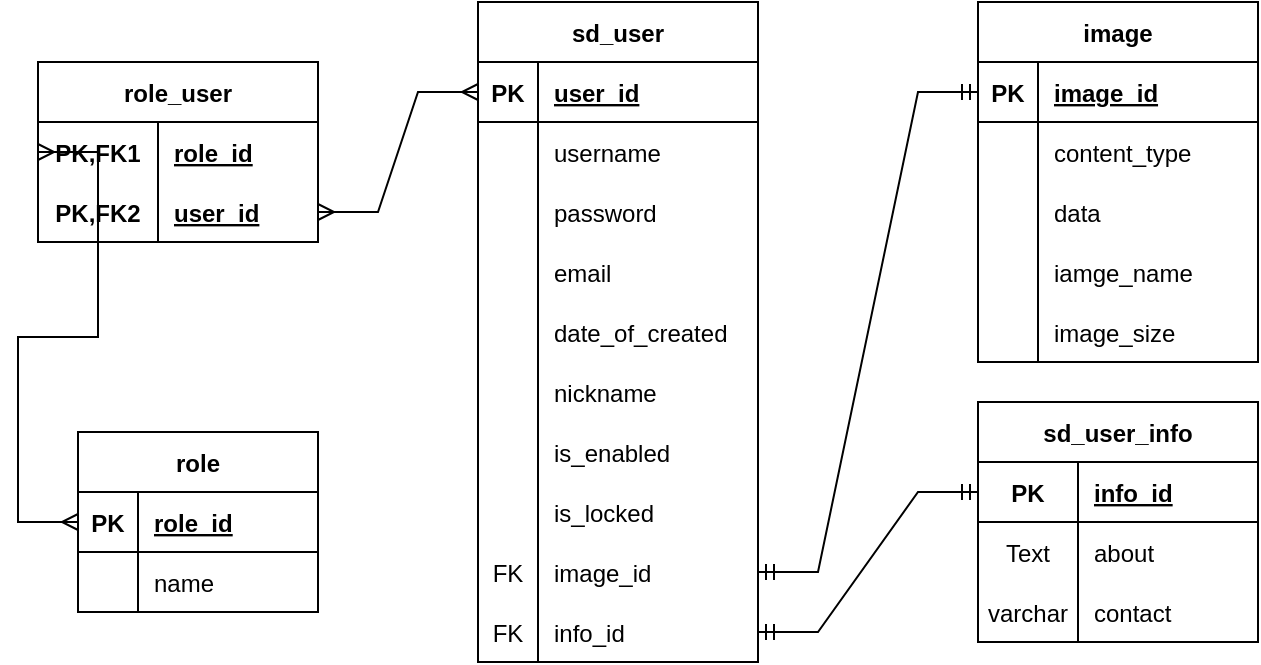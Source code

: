 <mxfile version="20.8.12" type="device"><diagram id="hrrn8Wp-lRcOCqdlefOW" name="Страница 1"><mxGraphModel dx="1126" dy="554" grid="1" gridSize="10" guides="1" tooltips="1" connect="1" arrows="1" fold="1" page="1" pageScale="1" pageWidth="827" pageHeight="1169" math="0" shadow="0"><root><mxCell id="0"/><mxCell id="1" parent="0"/><mxCell id="v9UvoVNsjW-k7Ogho7Xz-2" value="sd_user" style="shape=table;startSize=30;container=1;collapsible=1;childLayout=tableLayout;fixedRows=1;rowLines=0;fontStyle=1;align=center;resizeLast=1;" parent="1" vertex="1"><mxGeometry x="330" y="30" width="140" height="330" as="geometry"><mxRectangle x="190" y="170" width="70" height="30" as="alternateBounds"/></mxGeometry></mxCell><mxCell id="v9UvoVNsjW-k7Ogho7Xz-3" value="" style="shape=tableRow;horizontal=0;startSize=0;swimlaneHead=0;swimlaneBody=0;fillColor=none;collapsible=0;dropTarget=0;points=[[0,0.5],[1,0.5]];portConstraint=eastwest;top=0;left=0;right=0;bottom=1;" parent="v9UvoVNsjW-k7Ogho7Xz-2" vertex="1"><mxGeometry y="30" width="140" height="30" as="geometry"/></mxCell><mxCell id="v9UvoVNsjW-k7Ogho7Xz-4" value="PK" style="shape=partialRectangle;connectable=0;fillColor=none;top=0;left=0;bottom=0;right=0;fontStyle=1;overflow=hidden;" parent="v9UvoVNsjW-k7Ogho7Xz-3" vertex="1"><mxGeometry width="30" height="30" as="geometry"><mxRectangle width="30" height="30" as="alternateBounds"/></mxGeometry></mxCell><mxCell id="v9UvoVNsjW-k7Ogho7Xz-5" value="user_id" style="shape=partialRectangle;connectable=0;fillColor=none;top=0;left=0;bottom=0;right=0;align=left;spacingLeft=6;fontStyle=5;overflow=hidden;" parent="v9UvoVNsjW-k7Ogho7Xz-3" vertex="1"><mxGeometry x="30" width="110" height="30" as="geometry"><mxRectangle width="110" height="30" as="alternateBounds"/></mxGeometry></mxCell><mxCell id="v9UvoVNsjW-k7Ogho7Xz-6" value="" style="shape=tableRow;horizontal=0;startSize=0;swimlaneHead=0;swimlaneBody=0;fillColor=none;collapsible=0;dropTarget=0;points=[[0,0.5],[1,0.5]];portConstraint=eastwest;top=0;left=0;right=0;bottom=0;" parent="v9UvoVNsjW-k7Ogho7Xz-2" vertex="1"><mxGeometry y="60" width="140" height="30" as="geometry"/></mxCell><mxCell id="v9UvoVNsjW-k7Ogho7Xz-7" value="" style="shape=partialRectangle;connectable=0;fillColor=none;top=0;left=0;bottom=0;right=0;editable=1;overflow=hidden;" parent="v9UvoVNsjW-k7Ogho7Xz-6" vertex="1"><mxGeometry width="30" height="30" as="geometry"><mxRectangle width="30" height="30" as="alternateBounds"/></mxGeometry></mxCell><mxCell id="v9UvoVNsjW-k7Ogho7Xz-8" value="username" style="shape=partialRectangle;connectable=0;fillColor=none;top=0;left=0;bottom=0;right=0;align=left;spacingLeft=6;overflow=hidden;" parent="v9UvoVNsjW-k7Ogho7Xz-6" vertex="1"><mxGeometry x="30" width="110" height="30" as="geometry"><mxRectangle width="110" height="30" as="alternateBounds"/></mxGeometry></mxCell><mxCell id="v9UvoVNsjW-k7Ogho7Xz-9" value="" style="shape=tableRow;horizontal=0;startSize=0;swimlaneHead=0;swimlaneBody=0;fillColor=none;collapsible=0;dropTarget=0;points=[[0,0.5],[1,0.5]];portConstraint=eastwest;top=0;left=0;right=0;bottom=0;" parent="v9UvoVNsjW-k7Ogho7Xz-2" vertex="1"><mxGeometry y="90" width="140" height="30" as="geometry"/></mxCell><mxCell id="v9UvoVNsjW-k7Ogho7Xz-10" value="" style="shape=partialRectangle;connectable=0;fillColor=none;top=0;left=0;bottom=0;right=0;editable=1;overflow=hidden;" parent="v9UvoVNsjW-k7Ogho7Xz-9" vertex="1"><mxGeometry width="30" height="30" as="geometry"><mxRectangle width="30" height="30" as="alternateBounds"/></mxGeometry></mxCell><mxCell id="v9UvoVNsjW-k7Ogho7Xz-11" value="password" style="shape=partialRectangle;connectable=0;fillColor=none;top=0;left=0;bottom=0;right=0;align=left;spacingLeft=6;overflow=hidden;" parent="v9UvoVNsjW-k7Ogho7Xz-9" vertex="1"><mxGeometry x="30" width="110" height="30" as="geometry"><mxRectangle width="110" height="30" as="alternateBounds"/></mxGeometry></mxCell><mxCell id="v9UvoVNsjW-k7Ogho7Xz-12" value="" style="shape=tableRow;horizontal=0;startSize=0;swimlaneHead=0;swimlaneBody=0;fillColor=none;collapsible=0;dropTarget=0;points=[[0,0.5],[1,0.5]];portConstraint=eastwest;top=0;left=0;right=0;bottom=0;" parent="v9UvoVNsjW-k7Ogho7Xz-2" vertex="1"><mxGeometry y="120" width="140" height="30" as="geometry"/></mxCell><mxCell id="v9UvoVNsjW-k7Ogho7Xz-13" value="" style="shape=partialRectangle;connectable=0;fillColor=none;top=0;left=0;bottom=0;right=0;editable=1;overflow=hidden;" parent="v9UvoVNsjW-k7Ogho7Xz-12" vertex="1"><mxGeometry width="30" height="30" as="geometry"><mxRectangle width="30" height="30" as="alternateBounds"/></mxGeometry></mxCell><mxCell id="v9UvoVNsjW-k7Ogho7Xz-14" value="email" style="shape=partialRectangle;connectable=0;fillColor=none;top=0;left=0;bottom=0;right=0;align=left;spacingLeft=6;overflow=hidden;" parent="v9UvoVNsjW-k7Ogho7Xz-12" vertex="1"><mxGeometry x="30" width="110" height="30" as="geometry"><mxRectangle width="110" height="30" as="alternateBounds"/></mxGeometry></mxCell><mxCell id="v9UvoVNsjW-k7Ogho7Xz-15" value="" style="shape=tableRow;horizontal=0;startSize=0;swimlaneHead=0;swimlaneBody=0;fillColor=none;collapsible=0;dropTarget=0;points=[[0,0.5],[1,0.5]];portConstraint=eastwest;top=0;left=0;right=0;bottom=0;" parent="v9UvoVNsjW-k7Ogho7Xz-2" vertex="1"><mxGeometry y="150" width="140" height="30" as="geometry"/></mxCell><mxCell id="v9UvoVNsjW-k7Ogho7Xz-16" value="" style="shape=partialRectangle;connectable=0;fillColor=none;top=0;left=0;bottom=0;right=0;editable=1;overflow=hidden;" parent="v9UvoVNsjW-k7Ogho7Xz-15" vertex="1"><mxGeometry width="30" height="30" as="geometry"><mxRectangle width="30" height="30" as="alternateBounds"/></mxGeometry></mxCell><mxCell id="v9UvoVNsjW-k7Ogho7Xz-17" value="date_of_created" style="shape=partialRectangle;connectable=0;fillColor=none;top=0;left=0;bottom=0;right=0;align=left;spacingLeft=6;overflow=hidden;" parent="v9UvoVNsjW-k7Ogho7Xz-15" vertex="1"><mxGeometry x="30" width="110" height="30" as="geometry"><mxRectangle width="110" height="30" as="alternateBounds"/></mxGeometry></mxCell><mxCell id="v9UvoVNsjW-k7Ogho7Xz-18" value="" style="shape=tableRow;horizontal=0;startSize=0;swimlaneHead=0;swimlaneBody=0;fillColor=none;collapsible=0;dropTarget=0;points=[[0,0.5],[1,0.5]];portConstraint=eastwest;top=0;left=0;right=0;bottom=0;" parent="v9UvoVNsjW-k7Ogho7Xz-2" vertex="1"><mxGeometry y="180" width="140" height="30" as="geometry"/></mxCell><mxCell id="v9UvoVNsjW-k7Ogho7Xz-19" value="" style="shape=partialRectangle;connectable=0;fillColor=none;top=0;left=0;bottom=0;right=0;editable=1;overflow=hidden;" parent="v9UvoVNsjW-k7Ogho7Xz-18" vertex="1"><mxGeometry width="30" height="30" as="geometry"><mxRectangle width="30" height="30" as="alternateBounds"/></mxGeometry></mxCell><mxCell id="v9UvoVNsjW-k7Ogho7Xz-20" value="nickname" style="shape=partialRectangle;connectable=0;fillColor=none;top=0;left=0;bottom=0;right=0;align=left;spacingLeft=6;overflow=hidden;" parent="v9UvoVNsjW-k7Ogho7Xz-18" vertex="1"><mxGeometry x="30" width="110" height="30" as="geometry"><mxRectangle width="110" height="30" as="alternateBounds"/></mxGeometry></mxCell><mxCell id="DMb03a3TyfB8nvKTwl2q-1" value="" style="shape=tableRow;horizontal=0;startSize=0;swimlaneHead=0;swimlaneBody=0;fillColor=none;collapsible=0;dropTarget=0;points=[[0,0.5],[1,0.5]];portConstraint=eastwest;top=0;left=0;right=0;bottom=0;" vertex="1" parent="v9UvoVNsjW-k7Ogho7Xz-2"><mxGeometry y="210" width="140" height="30" as="geometry"/></mxCell><mxCell id="DMb03a3TyfB8nvKTwl2q-2" value="" style="shape=partialRectangle;connectable=0;fillColor=none;top=0;left=0;bottom=0;right=0;editable=1;overflow=hidden;" vertex="1" parent="DMb03a3TyfB8nvKTwl2q-1"><mxGeometry width="30" height="30" as="geometry"><mxRectangle width="30" height="30" as="alternateBounds"/></mxGeometry></mxCell><mxCell id="DMb03a3TyfB8nvKTwl2q-3" value="is_enabled" style="shape=partialRectangle;connectable=0;fillColor=none;top=0;left=0;bottom=0;right=0;align=left;spacingLeft=6;overflow=hidden;" vertex="1" parent="DMb03a3TyfB8nvKTwl2q-1"><mxGeometry x="30" width="110" height="30" as="geometry"><mxRectangle width="110" height="30" as="alternateBounds"/></mxGeometry></mxCell><mxCell id="DMb03a3TyfB8nvKTwl2q-4" value="" style="shape=tableRow;horizontal=0;startSize=0;swimlaneHead=0;swimlaneBody=0;fillColor=none;collapsible=0;dropTarget=0;points=[[0,0.5],[1,0.5]];portConstraint=eastwest;top=0;left=0;right=0;bottom=0;" vertex="1" parent="v9UvoVNsjW-k7Ogho7Xz-2"><mxGeometry y="240" width="140" height="30" as="geometry"/></mxCell><mxCell id="DMb03a3TyfB8nvKTwl2q-5" value="" style="shape=partialRectangle;connectable=0;fillColor=none;top=0;left=0;bottom=0;right=0;editable=1;overflow=hidden;" vertex="1" parent="DMb03a3TyfB8nvKTwl2q-4"><mxGeometry width="30" height="30" as="geometry"><mxRectangle width="30" height="30" as="alternateBounds"/></mxGeometry></mxCell><mxCell id="DMb03a3TyfB8nvKTwl2q-6" value="is_locked" style="shape=partialRectangle;connectable=0;fillColor=none;top=0;left=0;bottom=0;right=0;align=left;spacingLeft=6;overflow=hidden;" vertex="1" parent="DMb03a3TyfB8nvKTwl2q-4"><mxGeometry x="30" width="110" height="30" as="geometry"><mxRectangle width="110" height="30" as="alternateBounds"/></mxGeometry></mxCell><mxCell id="v9UvoVNsjW-k7Ogho7Xz-21" value="" style="shape=tableRow;horizontal=0;startSize=0;swimlaneHead=0;swimlaneBody=0;fillColor=none;collapsible=0;dropTarget=0;points=[[0,0.5],[1,0.5]];portConstraint=eastwest;top=0;left=0;right=0;bottom=0;" parent="v9UvoVNsjW-k7Ogho7Xz-2" vertex="1"><mxGeometry y="270" width="140" height="30" as="geometry"/></mxCell><mxCell id="v9UvoVNsjW-k7Ogho7Xz-22" value="FK" style="shape=partialRectangle;connectable=0;fillColor=none;top=0;left=0;bottom=0;right=0;editable=1;overflow=hidden;" parent="v9UvoVNsjW-k7Ogho7Xz-21" vertex="1"><mxGeometry width="30" height="30" as="geometry"><mxRectangle width="30" height="30" as="alternateBounds"/></mxGeometry></mxCell><mxCell id="v9UvoVNsjW-k7Ogho7Xz-23" value="image_id" style="shape=partialRectangle;connectable=0;fillColor=none;top=0;left=0;bottom=0;right=0;align=left;spacingLeft=6;overflow=hidden;" parent="v9UvoVNsjW-k7Ogho7Xz-21" vertex="1"><mxGeometry x="30" width="110" height="30" as="geometry"><mxRectangle width="110" height="30" as="alternateBounds"/></mxGeometry></mxCell><mxCell id="v9UvoVNsjW-k7Ogho7Xz-24" value="" style="shape=tableRow;horizontal=0;startSize=0;swimlaneHead=0;swimlaneBody=0;fillColor=none;collapsible=0;dropTarget=0;points=[[0,0.5],[1,0.5]];portConstraint=eastwest;top=0;left=0;right=0;bottom=0;" parent="v9UvoVNsjW-k7Ogho7Xz-2" vertex="1"><mxGeometry y="300" width="140" height="30" as="geometry"/></mxCell><mxCell id="v9UvoVNsjW-k7Ogho7Xz-25" value="FK" style="shape=partialRectangle;connectable=0;fillColor=none;top=0;left=0;bottom=0;right=0;editable=1;overflow=hidden;" parent="v9UvoVNsjW-k7Ogho7Xz-24" vertex="1"><mxGeometry width="30" height="30" as="geometry"><mxRectangle width="30" height="30" as="alternateBounds"/></mxGeometry></mxCell><mxCell id="v9UvoVNsjW-k7Ogho7Xz-26" value="info_id" style="shape=partialRectangle;connectable=0;fillColor=none;top=0;left=0;bottom=0;right=0;align=left;spacingLeft=6;overflow=hidden;" parent="v9UvoVNsjW-k7Ogho7Xz-24" vertex="1"><mxGeometry x="30" width="110" height="30" as="geometry"><mxRectangle width="110" height="30" as="alternateBounds"/></mxGeometry></mxCell><mxCell id="v9UvoVNsjW-k7Ogho7Xz-27" value="image" style="shape=table;startSize=30;container=1;collapsible=1;childLayout=tableLayout;fixedRows=1;rowLines=0;fontStyle=1;align=center;resizeLast=1;" parent="1" vertex="1"><mxGeometry x="580" y="30" width="140" height="180" as="geometry"/></mxCell><mxCell id="v9UvoVNsjW-k7Ogho7Xz-28" value="" style="shape=tableRow;horizontal=0;startSize=0;swimlaneHead=0;swimlaneBody=0;fillColor=none;collapsible=0;dropTarget=0;points=[[0,0.5],[1,0.5]];portConstraint=eastwest;top=0;left=0;right=0;bottom=1;" parent="v9UvoVNsjW-k7Ogho7Xz-27" vertex="1"><mxGeometry y="30" width="140" height="30" as="geometry"/></mxCell><mxCell id="v9UvoVNsjW-k7Ogho7Xz-29" value="PK" style="shape=partialRectangle;connectable=0;fillColor=none;top=0;left=0;bottom=0;right=0;fontStyle=1;overflow=hidden;" parent="v9UvoVNsjW-k7Ogho7Xz-28" vertex="1"><mxGeometry width="30" height="30" as="geometry"><mxRectangle width="30" height="30" as="alternateBounds"/></mxGeometry></mxCell><mxCell id="v9UvoVNsjW-k7Ogho7Xz-30" value="image_id" style="shape=partialRectangle;connectable=0;fillColor=none;top=0;left=0;bottom=0;right=0;align=left;spacingLeft=6;fontStyle=5;overflow=hidden;" parent="v9UvoVNsjW-k7Ogho7Xz-28" vertex="1"><mxGeometry x="30" width="110" height="30" as="geometry"><mxRectangle width="110" height="30" as="alternateBounds"/></mxGeometry></mxCell><mxCell id="v9UvoVNsjW-k7Ogho7Xz-31" value="" style="shape=tableRow;horizontal=0;startSize=0;swimlaneHead=0;swimlaneBody=0;fillColor=none;collapsible=0;dropTarget=0;points=[[0,0.5],[1,0.5]];portConstraint=eastwest;top=0;left=0;right=0;bottom=0;" parent="v9UvoVNsjW-k7Ogho7Xz-27" vertex="1"><mxGeometry y="60" width="140" height="30" as="geometry"/></mxCell><mxCell id="v9UvoVNsjW-k7Ogho7Xz-32" value="" style="shape=partialRectangle;connectable=0;fillColor=none;top=0;left=0;bottom=0;right=0;editable=1;overflow=hidden;" parent="v9UvoVNsjW-k7Ogho7Xz-31" vertex="1"><mxGeometry width="30" height="30" as="geometry"><mxRectangle width="30" height="30" as="alternateBounds"/></mxGeometry></mxCell><mxCell id="v9UvoVNsjW-k7Ogho7Xz-33" value="content_type" style="shape=partialRectangle;connectable=0;fillColor=none;top=0;left=0;bottom=0;right=0;align=left;spacingLeft=6;overflow=hidden;" parent="v9UvoVNsjW-k7Ogho7Xz-31" vertex="1"><mxGeometry x="30" width="110" height="30" as="geometry"><mxRectangle width="110" height="30" as="alternateBounds"/></mxGeometry></mxCell><mxCell id="v9UvoVNsjW-k7Ogho7Xz-34" value="" style="shape=tableRow;horizontal=0;startSize=0;swimlaneHead=0;swimlaneBody=0;fillColor=none;collapsible=0;dropTarget=0;points=[[0,0.5],[1,0.5]];portConstraint=eastwest;top=0;left=0;right=0;bottom=0;" parent="v9UvoVNsjW-k7Ogho7Xz-27" vertex="1"><mxGeometry y="90" width="140" height="30" as="geometry"/></mxCell><mxCell id="v9UvoVNsjW-k7Ogho7Xz-35" value="" style="shape=partialRectangle;connectable=0;fillColor=none;top=0;left=0;bottom=0;right=0;editable=1;overflow=hidden;" parent="v9UvoVNsjW-k7Ogho7Xz-34" vertex="1"><mxGeometry width="30" height="30" as="geometry"><mxRectangle width="30" height="30" as="alternateBounds"/></mxGeometry></mxCell><mxCell id="v9UvoVNsjW-k7Ogho7Xz-36" value="data" style="shape=partialRectangle;connectable=0;fillColor=none;top=0;left=0;bottom=0;right=0;align=left;spacingLeft=6;overflow=hidden;" parent="v9UvoVNsjW-k7Ogho7Xz-34" vertex="1"><mxGeometry x="30" width="110" height="30" as="geometry"><mxRectangle width="110" height="30" as="alternateBounds"/></mxGeometry></mxCell><mxCell id="v9UvoVNsjW-k7Ogho7Xz-37" value="" style="shape=tableRow;horizontal=0;startSize=0;swimlaneHead=0;swimlaneBody=0;fillColor=none;collapsible=0;dropTarget=0;points=[[0,0.5],[1,0.5]];portConstraint=eastwest;top=0;left=0;right=0;bottom=0;" parent="v9UvoVNsjW-k7Ogho7Xz-27" vertex="1"><mxGeometry y="120" width="140" height="30" as="geometry"/></mxCell><mxCell id="v9UvoVNsjW-k7Ogho7Xz-38" value="" style="shape=partialRectangle;connectable=0;fillColor=none;top=0;left=0;bottom=0;right=0;editable=1;overflow=hidden;" parent="v9UvoVNsjW-k7Ogho7Xz-37" vertex="1"><mxGeometry width="30" height="30" as="geometry"><mxRectangle width="30" height="30" as="alternateBounds"/></mxGeometry></mxCell><mxCell id="v9UvoVNsjW-k7Ogho7Xz-39" value="iamge_name" style="shape=partialRectangle;connectable=0;fillColor=none;top=0;left=0;bottom=0;right=0;align=left;spacingLeft=6;overflow=hidden;" parent="v9UvoVNsjW-k7Ogho7Xz-37" vertex="1"><mxGeometry x="30" width="110" height="30" as="geometry"><mxRectangle width="110" height="30" as="alternateBounds"/></mxGeometry></mxCell><mxCell id="v9UvoVNsjW-k7Ogho7Xz-40" value="" style="shape=tableRow;horizontal=0;startSize=0;swimlaneHead=0;swimlaneBody=0;fillColor=none;collapsible=0;dropTarget=0;points=[[0,0.5],[1,0.5]];portConstraint=eastwest;top=0;left=0;right=0;bottom=0;" parent="v9UvoVNsjW-k7Ogho7Xz-27" vertex="1"><mxGeometry y="150" width="140" height="30" as="geometry"/></mxCell><mxCell id="v9UvoVNsjW-k7Ogho7Xz-41" value="" style="shape=partialRectangle;connectable=0;fillColor=none;top=0;left=0;bottom=0;right=0;editable=1;overflow=hidden;" parent="v9UvoVNsjW-k7Ogho7Xz-40" vertex="1"><mxGeometry width="30" height="30" as="geometry"><mxRectangle width="30" height="30" as="alternateBounds"/></mxGeometry></mxCell><mxCell id="v9UvoVNsjW-k7Ogho7Xz-42" value="image_size" style="shape=partialRectangle;connectable=0;fillColor=none;top=0;left=0;bottom=0;right=0;align=left;spacingLeft=6;overflow=hidden;" parent="v9UvoVNsjW-k7Ogho7Xz-40" vertex="1"><mxGeometry x="30" width="110" height="30" as="geometry"><mxRectangle width="110" height="30" as="alternateBounds"/></mxGeometry></mxCell><mxCell id="v9UvoVNsjW-k7Ogho7Xz-43" value="" style="edgeStyle=entityRelationEdgeStyle;fontSize=12;html=1;endArrow=ERmandOne;startArrow=ERmandOne;rounded=0;exitX=1;exitY=0.5;exitDx=0;exitDy=0;entryX=0;entryY=0.5;entryDx=0;entryDy=0;" parent="1" source="v9UvoVNsjW-k7Ogho7Xz-21" target="v9UvoVNsjW-k7Ogho7Xz-28" edge="1"><mxGeometry x="0.509" y="136" width="100" height="100" relative="1" as="geometry"><mxPoint x="420" y="380" as="sourcePoint"/><mxPoint x="520" y="280" as="targetPoint"/><mxPoint as="offset"/></mxGeometry></mxCell><mxCell id="v9UvoVNsjW-k7Ogho7Xz-44" value="sd_user_info" style="shape=table;startSize=30;container=1;collapsible=1;childLayout=tableLayout;fixedRows=1;rowLines=0;fontStyle=1;align=center;resizeLast=1;" parent="1" vertex="1"><mxGeometry x="580" y="230" width="140" height="120" as="geometry"/></mxCell><mxCell id="v9UvoVNsjW-k7Ogho7Xz-45" value="" style="shape=tableRow;horizontal=0;startSize=0;swimlaneHead=0;swimlaneBody=0;fillColor=none;collapsible=0;dropTarget=0;points=[[0,0.5],[1,0.5]];portConstraint=eastwest;top=0;left=0;right=0;bottom=1;" parent="v9UvoVNsjW-k7Ogho7Xz-44" vertex="1"><mxGeometry y="30" width="140" height="30" as="geometry"/></mxCell><mxCell id="v9UvoVNsjW-k7Ogho7Xz-46" value="PK" style="shape=partialRectangle;connectable=0;fillColor=none;top=0;left=0;bottom=0;right=0;fontStyle=1;overflow=hidden;" parent="v9UvoVNsjW-k7Ogho7Xz-45" vertex="1"><mxGeometry width="50" height="30" as="geometry"><mxRectangle width="50" height="30" as="alternateBounds"/></mxGeometry></mxCell><mxCell id="v9UvoVNsjW-k7Ogho7Xz-47" value="info_id" style="shape=partialRectangle;connectable=0;fillColor=none;top=0;left=0;bottom=0;right=0;align=left;spacingLeft=6;fontStyle=5;overflow=hidden;" parent="v9UvoVNsjW-k7Ogho7Xz-45" vertex="1"><mxGeometry x="50" width="90" height="30" as="geometry"><mxRectangle width="90" height="30" as="alternateBounds"/></mxGeometry></mxCell><mxCell id="v9UvoVNsjW-k7Ogho7Xz-48" value="" style="shape=tableRow;horizontal=0;startSize=0;swimlaneHead=0;swimlaneBody=0;fillColor=none;collapsible=0;dropTarget=0;points=[[0,0.5],[1,0.5]];portConstraint=eastwest;top=0;left=0;right=0;bottom=0;" parent="v9UvoVNsjW-k7Ogho7Xz-44" vertex="1"><mxGeometry y="60" width="140" height="30" as="geometry"/></mxCell><mxCell id="v9UvoVNsjW-k7Ogho7Xz-49" value="Text" style="shape=partialRectangle;connectable=0;fillColor=none;top=0;left=0;bottom=0;right=0;editable=1;overflow=hidden;" parent="v9UvoVNsjW-k7Ogho7Xz-48" vertex="1"><mxGeometry width="50" height="30" as="geometry"><mxRectangle width="50" height="30" as="alternateBounds"/></mxGeometry></mxCell><mxCell id="v9UvoVNsjW-k7Ogho7Xz-50" value="about" style="shape=partialRectangle;connectable=0;fillColor=none;top=0;left=0;bottom=0;right=0;align=left;spacingLeft=6;overflow=hidden;" parent="v9UvoVNsjW-k7Ogho7Xz-48" vertex="1"><mxGeometry x="50" width="90" height="30" as="geometry"><mxRectangle width="90" height="30" as="alternateBounds"/></mxGeometry></mxCell><mxCell id="v9UvoVNsjW-k7Ogho7Xz-51" value="" style="shape=tableRow;horizontal=0;startSize=0;swimlaneHead=0;swimlaneBody=0;fillColor=none;collapsible=0;dropTarget=0;points=[[0,0.5],[1,0.5]];portConstraint=eastwest;top=0;left=0;right=0;bottom=0;" parent="v9UvoVNsjW-k7Ogho7Xz-44" vertex="1"><mxGeometry y="90" width="140" height="30" as="geometry"/></mxCell><mxCell id="v9UvoVNsjW-k7Ogho7Xz-52" value="varchar" style="shape=partialRectangle;connectable=0;fillColor=none;top=0;left=0;bottom=0;right=0;editable=1;overflow=hidden;" parent="v9UvoVNsjW-k7Ogho7Xz-51" vertex="1"><mxGeometry width="50" height="30" as="geometry"><mxRectangle width="50" height="30" as="alternateBounds"/></mxGeometry></mxCell><mxCell id="v9UvoVNsjW-k7Ogho7Xz-53" value="contact" style="shape=partialRectangle;connectable=0;fillColor=none;top=0;left=0;bottom=0;right=0;align=left;spacingLeft=6;overflow=hidden;" parent="v9UvoVNsjW-k7Ogho7Xz-51" vertex="1"><mxGeometry x="50" width="90" height="30" as="geometry"><mxRectangle width="90" height="30" as="alternateBounds"/></mxGeometry></mxCell><mxCell id="v9UvoVNsjW-k7Ogho7Xz-57" value="" style="edgeStyle=entityRelationEdgeStyle;fontSize=12;html=1;endArrow=ERmandOne;startArrow=ERmandOne;rounded=0;entryX=0;entryY=0.5;entryDx=0;entryDy=0;exitX=1;exitY=0.5;exitDx=0;exitDy=0;" parent="1" source="v9UvoVNsjW-k7Ogho7Xz-24" target="v9UvoVNsjW-k7Ogho7Xz-45" edge="1"><mxGeometry width="100" height="100" relative="1" as="geometry"><mxPoint x="420" y="380" as="sourcePoint"/><mxPoint x="520" y="280" as="targetPoint"/></mxGeometry></mxCell><mxCell id="v9UvoVNsjW-k7Ogho7Xz-58" value="role" style="shape=table;startSize=30;container=1;collapsible=1;childLayout=tableLayout;fixedRows=1;rowLines=0;fontStyle=1;align=center;resizeLast=1;" parent="1" vertex="1"><mxGeometry x="130" y="245" width="120" height="90" as="geometry"/></mxCell><mxCell id="v9UvoVNsjW-k7Ogho7Xz-59" value="" style="shape=tableRow;horizontal=0;startSize=0;swimlaneHead=0;swimlaneBody=0;fillColor=none;collapsible=0;dropTarget=0;points=[[0,0.5],[1,0.5]];portConstraint=eastwest;top=0;left=0;right=0;bottom=1;" parent="v9UvoVNsjW-k7Ogho7Xz-58" vertex="1"><mxGeometry y="30" width="120" height="30" as="geometry"/></mxCell><mxCell id="v9UvoVNsjW-k7Ogho7Xz-60" value="PK" style="shape=partialRectangle;connectable=0;fillColor=none;top=0;left=0;bottom=0;right=0;fontStyle=1;overflow=hidden;" parent="v9UvoVNsjW-k7Ogho7Xz-59" vertex="1"><mxGeometry width="30" height="30" as="geometry"><mxRectangle width="30" height="30" as="alternateBounds"/></mxGeometry></mxCell><mxCell id="v9UvoVNsjW-k7Ogho7Xz-61" value="role_id" style="shape=partialRectangle;connectable=0;fillColor=none;top=0;left=0;bottom=0;right=0;align=left;spacingLeft=6;fontStyle=5;overflow=hidden;" parent="v9UvoVNsjW-k7Ogho7Xz-59" vertex="1"><mxGeometry x="30" width="90" height="30" as="geometry"><mxRectangle width="90" height="30" as="alternateBounds"/></mxGeometry></mxCell><mxCell id="v9UvoVNsjW-k7Ogho7Xz-62" value="" style="shape=tableRow;horizontal=0;startSize=0;swimlaneHead=0;swimlaneBody=0;fillColor=none;collapsible=0;dropTarget=0;points=[[0,0.5],[1,0.5]];portConstraint=eastwest;top=0;left=0;right=0;bottom=0;" parent="v9UvoVNsjW-k7Ogho7Xz-58" vertex="1"><mxGeometry y="60" width="120" height="30" as="geometry"/></mxCell><mxCell id="v9UvoVNsjW-k7Ogho7Xz-63" value="" style="shape=partialRectangle;connectable=0;fillColor=none;top=0;left=0;bottom=0;right=0;editable=1;overflow=hidden;" parent="v9UvoVNsjW-k7Ogho7Xz-62" vertex="1"><mxGeometry width="30" height="30" as="geometry"><mxRectangle width="30" height="30" as="alternateBounds"/></mxGeometry></mxCell><mxCell id="v9UvoVNsjW-k7Ogho7Xz-64" value="name" style="shape=partialRectangle;connectable=0;fillColor=none;top=0;left=0;bottom=0;right=0;align=left;spacingLeft=6;overflow=hidden;" parent="v9UvoVNsjW-k7Ogho7Xz-62" vertex="1"><mxGeometry x="30" width="90" height="30" as="geometry"><mxRectangle width="90" height="30" as="alternateBounds"/></mxGeometry></mxCell><mxCell id="v9UvoVNsjW-k7Ogho7Xz-71" value="role_user" style="shape=table;startSize=30;container=1;collapsible=1;childLayout=tableLayout;fixedRows=1;rowLines=0;fontStyle=1;align=center;resizeLast=1;" parent="1" vertex="1"><mxGeometry x="110" y="60" width="140" height="90" as="geometry"/></mxCell><mxCell id="v9UvoVNsjW-k7Ogho7Xz-72" value="" style="shape=tableRow;horizontal=0;startSize=0;swimlaneHead=0;swimlaneBody=0;fillColor=none;collapsible=0;dropTarget=0;points=[[0,0.5],[1,0.5]];portConstraint=eastwest;top=0;left=0;right=0;bottom=0;" parent="v9UvoVNsjW-k7Ogho7Xz-71" vertex="1"><mxGeometry y="30" width="140" height="30" as="geometry"/></mxCell><mxCell id="v9UvoVNsjW-k7Ogho7Xz-73" value="PK,FK1" style="shape=partialRectangle;connectable=0;fillColor=none;top=0;left=0;bottom=0;right=0;fontStyle=1;overflow=hidden;" parent="v9UvoVNsjW-k7Ogho7Xz-72" vertex="1"><mxGeometry width="60" height="30" as="geometry"><mxRectangle width="60" height="30" as="alternateBounds"/></mxGeometry></mxCell><mxCell id="v9UvoVNsjW-k7Ogho7Xz-74" value="role_id" style="shape=partialRectangle;connectable=0;fillColor=none;top=0;left=0;bottom=0;right=0;align=left;spacingLeft=6;fontStyle=5;overflow=hidden;" parent="v9UvoVNsjW-k7Ogho7Xz-72" vertex="1"><mxGeometry x="60" width="80" height="30" as="geometry"><mxRectangle width="80" height="30" as="alternateBounds"/></mxGeometry></mxCell><mxCell id="v9UvoVNsjW-k7Ogho7Xz-75" value="" style="shape=tableRow;horizontal=0;startSize=0;swimlaneHead=0;swimlaneBody=0;fillColor=none;collapsible=0;dropTarget=0;points=[[0,0.5],[1,0.5]];portConstraint=eastwest;top=0;left=0;right=0;bottom=1;" parent="v9UvoVNsjW-k7Ogho7Xz-71" vertex="1"><mxGeometry y="60" width="140" height="30" as="geometry"/></mxCell><mxCell id="v9UvoVNsjW-k7Ogho7Xz-76" value="PK,FK2" style="shape=partialRectangle;connectable=0;fillColor=none;top=0;left=0;bottom=0;right=0;fontStyle=1;overflow=hidden;" parent="v9UvoVNsjW-k7Ogho7Xz-75" vertex="1"><mxGeometry width="60" height="30" as="geometry"><mxRectangle width="60" height="30" as="alternateBounds"/></mxGeometry></mxCell><mxCell id="v9UvoVNsjW-k7Ogho7Xz-77" value="user_id" style="shape=partialRectangle;connectable=0;fillColor=none;top=0;left=0;bottom=0;right=0;align=left;spacingLeft=6;fontStyle=5;overflow=hidden;" parent="v9UvoVNsjW-k7Ogho7Xz-75" vertex="1"><mxGeometry x="60" width="80" height="30" as="geometry"><mxRectangle width="80" height="30" as="alternateBounds"/></mxGeometry></mxCell><mxCell id="v9UvoVNsjW-k7Ogho7Xz-84" value="" style="edgeStyle=entityRelationEdgeStyle;fontSize=12;html=1;endArrow=ERmany;startArrow=ERmany;rounded=0;entryX=0;entryY=0.5;entryDx=0;entryDy=0;exitX=1;exitY=0.5;exitDx=0;exitDy=0;" parent="1" source="v9UvoVNsjW-k7Ogho7Xz-75" target="v9UvoVNsjW-k7Ogho7Xz-3" edge="1"><mxGeometry x="-1" y="238" width="100" height="100" relative="1" as="geometry"><mxPoint x="160" y="280" as="sourcePoint"/><mxPoint x="260" y="180" as="targetPoint"/><mxPoint x="-220" y="148" as="offset"/></mxGeometry></mxCell><mxCell id="v9UvoVNsjW-k7Ogho7Xz-85" value="" style="edgeStyle=entityRelationEdgeStyle;fontSize=12;html=1;endArrow=ERmany;startArrow=ERmany;rounded=0;entryX=0;entryY=0.5;entryDx=0;entryDy=0;exitX=0;exitY=0.5;exitDx=0;exitDy=0;" parent="1" source="v9UvoVNsjW-k7Ogho7Xz-72" target="v9UvoVNsjW-k7Ogho7Xz-59" edge="1"><mxGeometry width="100" height="100" relative="1" as="geometry"><mxPoint x="30" y="280" as="sourcePoint"/><mxPoint x="90" y="145" as="targetPoint"/></mxGeometry></mxCell></root></mxGraphModel></diagram></mxfile>